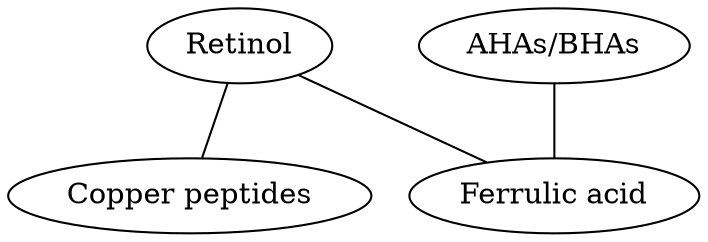 graph G {
	"Retinol" -- "Copper peptides";
	"Retinol" -- "Ferrulic acid";
	"AHAs/BHAs" -- "Ferrulic acid";
}
